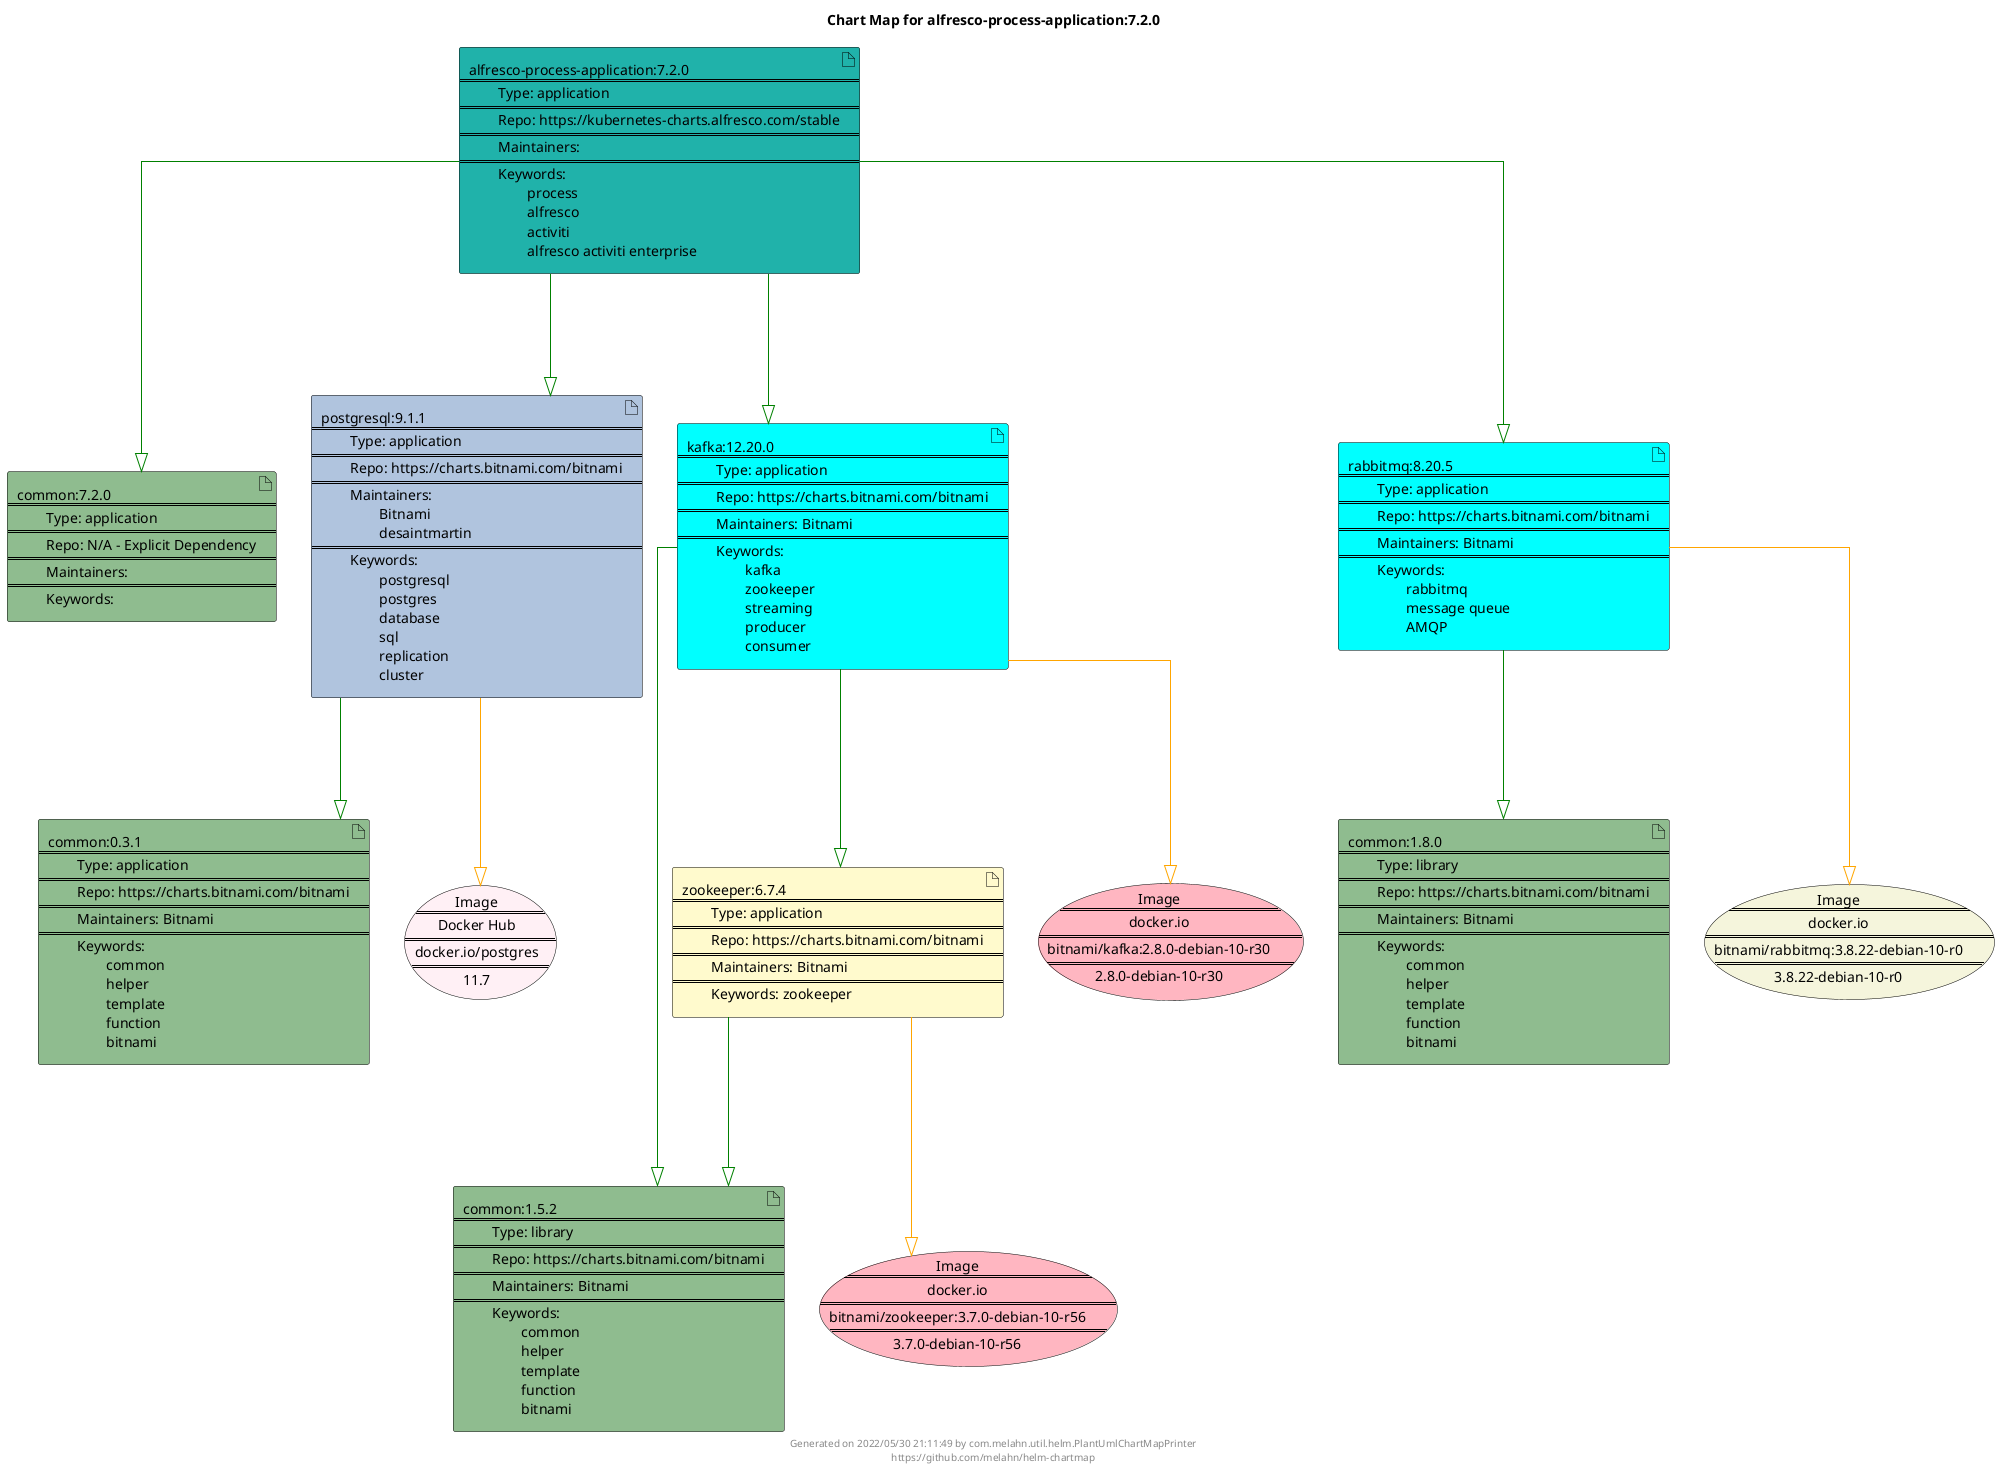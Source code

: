 @startuml
skinparam linetype ortho
skinparam backgroundColor white
skinparam usecaseBorderColor black
skinparam usecaseArrowColor LightSlateGray
skinparam artifactBorderColor black
skinparam artifactArrowColor LightSlateGray

title Chart Map for alfresco-process-application:7.2.0

'There are 9 referenced Helm Charts
artifact "common:7.2.0\n====\n\tType: application\n====\n\tRepo: N/A - Explicit Dependency\n====\n\tMaintainers: \n====\n\tKeywords: " as common_7_2_0 #DarkSeaGreen
artifact "postgresql:9.1.1\n====\n\tType: application\n====\n\tRepo: https://charts.bitnami.com/bitnami\n====\n\tMaintainers: \n\t\tBitnami\n\t\tdesaintmartin\n====\n\tKeywords: \n\t\tpostgresql\n\t\tpostgres\n\t\tdatabase\n\t\tsql\n\t\treplication\n\t\tcluster" as postgresql_9_1_1 #LightSteelBlue
artifact "kafka:12.20.0\n====\n\tType: application\n====\n\tRepo: https://charts.bitnami.com/bitnami\n====\n\tMaintainers: Bitnami\n====\n\tKeywords: \n\t\tkafka\n\t\tzookeeper\n\t\tstreaming\n\t\tproducer\n\t\tconsumer" as kafka_12_20_0 #Aqua
artifact "alfresco-process-application:7.2.0\n====\n\tType: application\n====\n\tRepo: https://kubernetes-charts.alfresco.com/stable\n====\n\tMaintainers: \n====\n\tKeywords: \n\t\tprocess\n\t\talfresco\n\t\tactiviti\n\t\talfresco activiti enterprise" as alfresco_process_application_7_2_0 #LightSeaGreen
artifact "common:1.5.2\n====\n\tType: library\n====\n\tRepo: https://charts.bitnami.com/bitnami\n====\n\tMaintainers: Bitnami\n====\n\tKeywords: \n\t\tcommon\n\t\thelper\n\t\ttemplate\n\t\tfunction\n\t\tbitnami" as common_1_5_2 #DarkSeaGreen
artifact "rabbitmq:8.20.5\n====\n\tType: application\n====\n\tRepo: https://charts.bitnami.com/bitnami\n====\n\tMaintainers: Bitnami\n====\n\tKeywords: \n\t\trabbitmq\n\t\tmessage queue\n\t\tAMQP" as rabbitmq_8_20_5 #Aqua
artifact "common:0.3.1\n====\n\tType: application\n====\n\tRepo: https://charts.bitnami.com/bitnami\n====\n\tMaintainers: Bitnami\n====\n\tKeywords: \n\t\tcommon\n\t\thelper\n\t\ttemplate\n\t\tfunction\n\t\tbitnami" as common_0_3_1 #DarkSeaGreen
artifact "common:1.8.0\n====\n\tType: library\n====\n\tRepo: https://charts.bitnami.com/bitnami\n====\n\tMaintainers: Bitnami\n====\n\tKeywords: \n\t\tcommon\n\t\thelper\n\t\ttemplate\n\t\tfunction\n\t\tbitnami" as common_1_8_0 #DarkSeaGreen
artifact "zookeeper:6.7.4\n====\n\tType: application\n====\n\tRepo: https://charts.bitnami.com/bitnami\n====\n\tMaintainers: Bitnami\n====\n\tKeywords: zookeeper" as zookeeper_6_7_4 #LemonChiffon

'There are 4 referenced Docker Images
usecase "Image\n====\ndocker.io\n====\nbitnami/kafka:2.8.0-debian-10-r30\n====\n2.8.0-debian-10-r30" as docker_io_bitnami_kafka_2_8_0_debian_10_r30 #LightPink
usecase "Image\n====\ndocker.io\n====\nbitnami/zookeeper:3.7.0-debian-10-r56\n====\n3.7.0-debian-10-r56" as docker_io_bitnami_zookeeper_3_7_0_debian_10_r56 #LightPink
usecase "Image\n====\nDocker Hub\n====\ndocker.io/postgres\n====\n11.7" as docker_io_postgres_11_7 #LavenderBlush
usecase "Image\n====\ndocker.io\n====\nbitnami/rabbitmq:3.8.22-debian-10-r0\n====\n3.8.22-debian-10-r0" as docker_io_bitnami_rabbitmq_3_8_22_debian_10_r0 #Beige

'Chart Dependencies
alfresco_process_application_7_2_0--[#green]-|>postgresql_9_1_1
postgresql_9_1_1--[#green]-|>common_0_3_1
alfresco_process_application_7_2_0--[#green]-|>kafka_12_20_0
kafka_12_20_0--[#green]-|>common_1_5_2
kafka_12_20_0--[#green]-|>zookeeper_6_7_4
zookeeper_6_7_4--[#green]-|>common_1_5_2
alfresco_process_application_7_2_0--[#green]-|>common_7_2_0
alfresco_process_application_7_2_0--[#green]-|>rabbitmq_8_20_5
rabbitmq_8_20_5--[#green]-|>common_1_8_0
postgresql_9_1_1--[#orange]-|>docker_io_postgres_11_7
kafka_12_20_0--[#orange]-|>docker_io_bitnami_kafka_2_8_0_debian_10_r30
rabbitmq_8_20_5--[#orange]-|>docker_io_bitnami_rabbitmq_3_8_22_debian_10_r0
zookeeper_6_7_4--[#orange]-|>docker_io_bitnami_zookeeper_3_7_0_debian_10_r56

center footer Generated on 2022/05/30 21:11:49 by com.melahn.util.helm.PlantUmlChartMapPrinter\nhttps://github.com/melahn/helm-chartmap
@enduml
